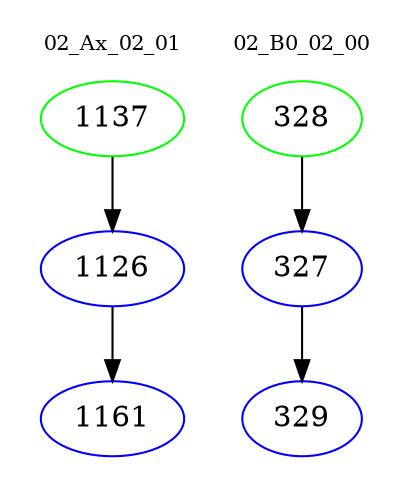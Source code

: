 digraph{
subgraph cluster_0 {
color = white
label = "02_Ax_02_01";
fontsize=10;
T0_1137 [label="1137", color="green"]
T0_1137 -> T0_1126 [color="black"]
T0_1126 [label="1126", color="blue"]
T0_1126 -> T0_1161 [color="black"]
T0_1161 [label="1161", color="blue"]
}
subgraph cluster_1 {
color = white
label = "02_B0_02_00";
fontsize=10;
T1_328 [label="328", color="green"]
T1_328 -> T1_327 [color="black"]
T1_327 [label="327", color="blue"]
T1_327 -> T1_329 [color="black"]
T1_329 [label="329", color="blue"]
}
}

